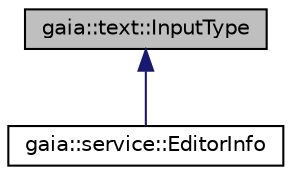 digraph G
{
  edge [fontname="Helvetica",fontsize="10",labelfontname="Helvetica",labelfontsize="10"];
  node [fontname="Helvetica",fontsize="10",shape=record];
  Node1 [label="gaia::text::InputType",height=0.2,width=0.4,color="black", fillcolor="grey75", style="filled" fontcolor="black"];
  Node1 -> Node2 [dir=back,color="midnightblue",fontsize="10",style="solid",fontname="Helvetica"];
  Node2 [label="gaia::service::EditorInfo",height=0.2,width=0.4,color="black", fillcolor="white", style="filled",URL="$da/d92/classgaia_1_1service_1_1_editor_info.html",tooltip="This class is used to specify meta information of an input method."];
}
